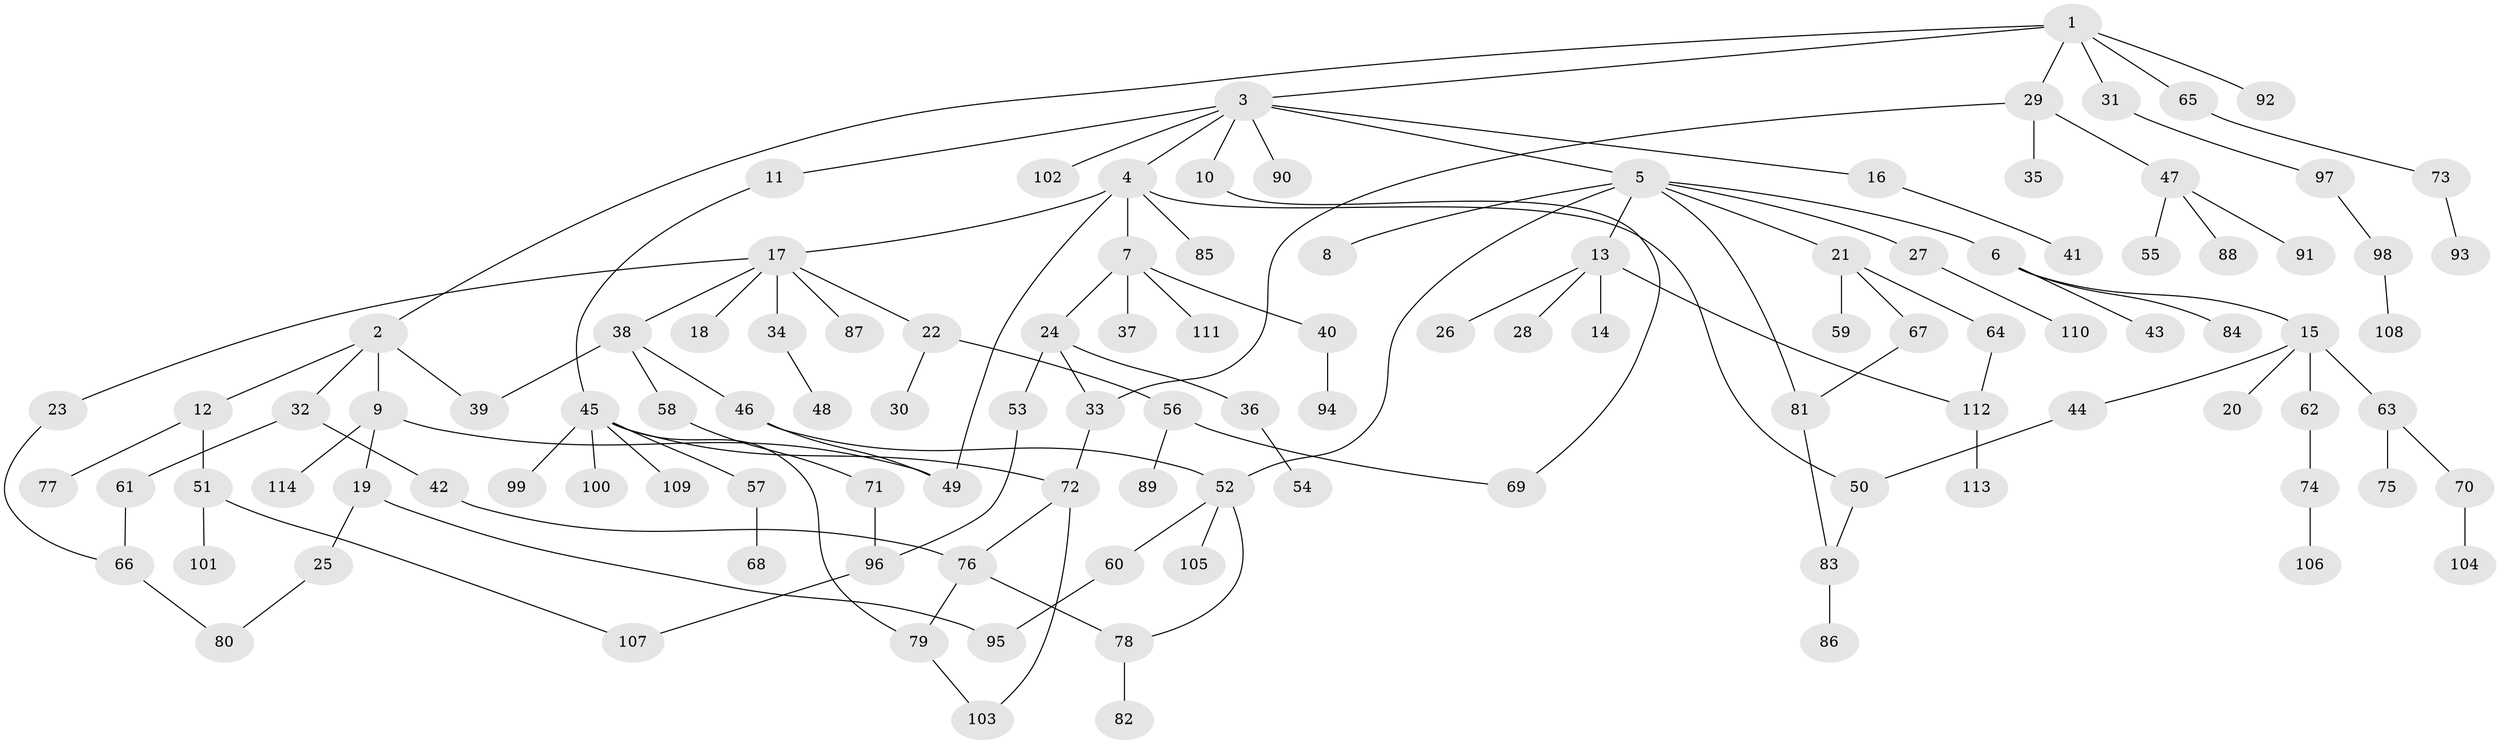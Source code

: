 // coarse degree distribution, {9: 0.012345679012345678, 8: 0.04938271604938271, 7: 0.012345679012345678, 3: 0.12345679012345678, 4: 0.09876543209876543, 1: 0.4444444444444444, 5: 0.024691358024691357, 2: 0.2222222222222222, 6: 0.012345679012345678}
// Generated by graph-tools (version 1.1) at 2025/23/03/03/25 07:23:34]
// undirected, 114 vertices, 133 edges
graph export_dot {
graph [start="1"]
  node [color=gray90,style=filled];
  1;
  2;
  3;
  4;
  5;
  6;
  7;
  8;
  9;
  10;
  11;
  12;
  13;
  14;
  15;
  16;
  17;
  18;
  19;
  20;
  21;
  22;
  23;
  24;
  25;
  26;
  27;
  28;
  29;
  30;
  31;
  32;
  33;
  34;
  35;
  36;
  37;
  38;
  39;
  40;
  41;
  42;
  43;
  44;
  45;
  46;
  47;
  48;
  49;
  50;
  51;
  52;
  53;
  54;
  55;
  56;
  57;
  58;
  59;
  60;
  61;
  62;
  63;
  64;
  65;
  66;
  67;
  68;
  69;
  70;
  71;
  72;
  73;
  74;
  75;
  76;
  77;
  78;
  79;
  80;
  81;
  82;
  83;
  84;
  85;
  86;
  87;
  88;
  89;
  90;
  91;
  92;
  93;
  94;
  95;
  96;
  97;
  98;
  99;
  100;
  101;
  102;
  103;
  104;
  105;
  106;
  107;
  108;
  109;
  110;
  111;
  112;
  113;
  114;
  1 -- 2;
  1 -- 3;
  1 -- 29;
  1 -- 31;
  1 -- 65;
  1 -- 92;
  2 -- 9;
  2 -- 12;
  2 -- 32;
  2 -- 39;
  3 -- 4;
  3 -- 5;
  3 -- 10;
  3 -- 11;
  3 -- 16;
  3 -- 90;
  3 -- 102;
  4 -- 7;
  4 -- 17;
  4 -- 50;
  4 -- 85;
  4 -- 49;
  5 -- 6;
  5 -- 8;
  5 -- 13;
  5 -- 21;
  5 -- 27;
  5 -- 52;
  5 -- 81;
  6 -- 15;
  6 -- 43;
  6 -- 84;
  7 -- 24;
  7 -- 37;
  7 -- 40;
  7 -- 111;
  9 -- 19;
  9 -- 114;
  9 -- 49;
  10 -- 69;
  11 -- 45;
  12 -- 51;
  12 -- 77;
  13 -- 14;
  13 -- 26;
  13 -- 28;
  13 -- 112;
  15 -- 20;
  15 -- 44;
  15 -- 62;
  15 -- 63;
  16 -- 41;
  17 -- 18;
  17 -- 22;
  17 -- 23;
  17 -- 34;
  17 -- 38;
  17 -- 87;
  19 -- 25;
  19 -- 95;
  21 -- 59;
  21 -- 64;
  21 -- 67;
  22 -- 30;
  22 -- 56;
  23 -- 66;
  24 -- 36;
  24 -- 53;
  24 -- 33;
  25 -- 80;
  27 -- 110;
  29 -- 33;
  29 -- 35;
  29 -- 47;
  31 -- 97;
  32 -- 42;
  32 -- 61;
  33 -- 72;
  34 -- 48;
  36 -- 54;
  38 -- 46;
  38 -- 58;
  38 -- 39;
  40 -- 94;
  42 -- 76;
  44 -- 50;
  45 -- 57;
  45 -- 72;
  45 -- 99;
  45 -- 100;
  45 -- 109;
  45 -- 79;
  46 -- 49;
  46 -- 52;
  47 -- 55;
  47 -- 88;
  47 -- 91;
  50 -- 83;
  51 -- 101;
  51 -- 107;
  52 -- 60;
  52 -- 105;
  52 -- 78;
  53 -- 96;
  56 -- 89;
  56 -- 69;
  57 -- 68;
  58 -- 71;
  60 -- 95;
  61 -- 66;
  62 -- 74;
  63 -- 70;
  63 -- 75;
  64 -- 112;
  65 -- 73;
  66 -- 80;
  67 -- 81;
  70 -- 104;
  71 -- 96;
  72 -- 76;
  72 -- 103;
  73 -- 93;
  74 -- 106;
  76 -- 78;
  76 -- 79;
  78 -- 82;
  79 -- 103;
  81 -- 83;
  83 -- 86;
  96 -- 107;
  97 -- 98;
  98 -- 108;
  112 -- 113;
}
